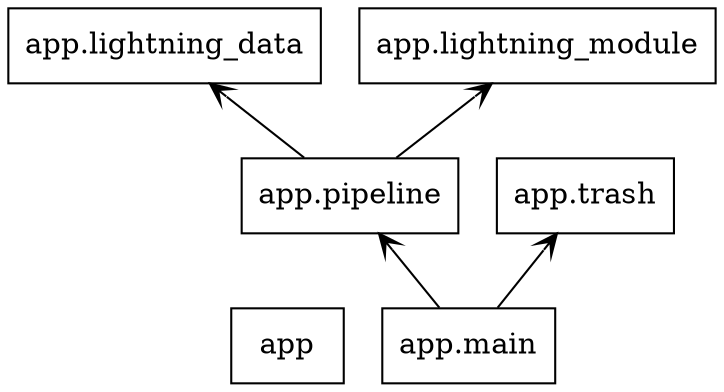digraph "packages" {
rankdir=BT
charset="utf-8"
"app" [color="black", label=<app>, shape="box", style="solid"];
"app.lightning_data" [color="black", label=<app.lightning_data>, shape="box", style="solid"];
"app.lightning_module" [color="black", label=<app.lightning_module>, shape="box", style="solid"];
"app.main" [color="black", label=<app.main>, shape="box", style="solid"];
"app.pipeline" [color="black", label=<app.pipeline>, shape="box", style="solid"];
"app.trash" [color="black", label=<app.trash>, shape="box", style="solid"];
"app.main" -> "app.pipeline" [arrowhead="open", arrowtail="none"];
"app.main" -> "app.trash" [arrowhead="open", arrowtail="none"];
"app.pipeline" -> "app.lightning_data" [arrowhead="open", arrowtail="none"];
"app.pipeline" -> "app.lightning_module" [arrowhead="open", arrowtail="none"];
}
